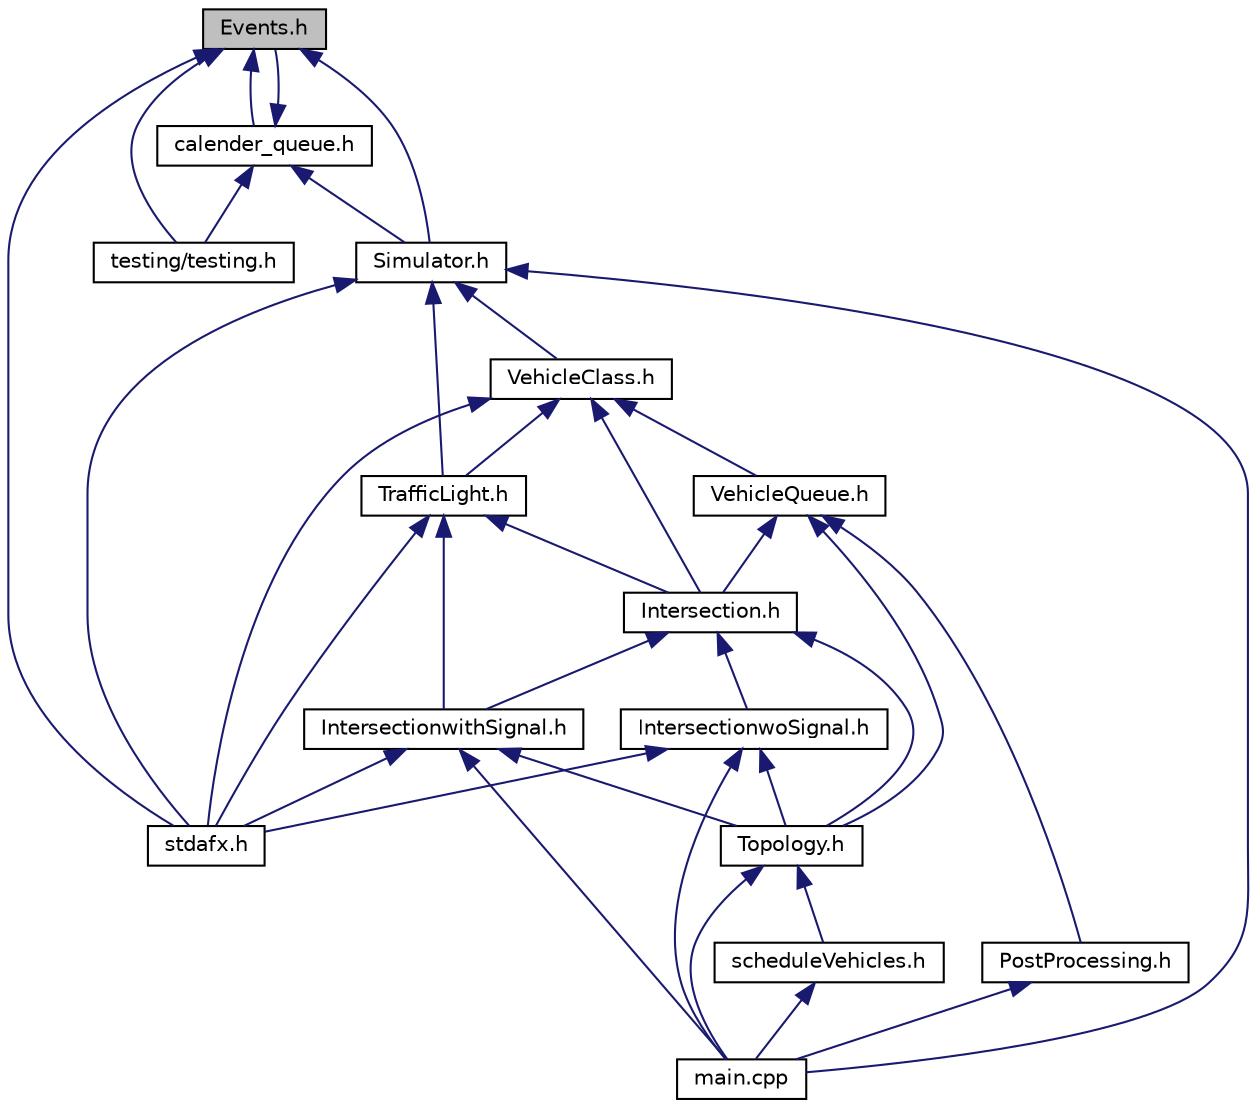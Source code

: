 digraph "Events.h"
{
  edge [fontname="Helvetica",fontsize="10",labelfontname="Helvetica",labelfontsize="10"];
  node [fontname="Helvetica",fontsize="10",shape=record];
  Node1 [label="Events.h",height=0.2,width=0.4,color="black", fillcolor="grey75", style="filled" fontcolor="black"];
  Node1 -> Node2 [dir="back",color="midnightblue",fontsize="10",style="solid"];
  Node2 [label="calender_queue.h",height=0.2,width=0.4,color="black", fillcolor="white", style="filled",URL="$calender__queue_8h.html",tooltip="declartion of the class calender queue"];
  Node2 -> Node1 [dir="back",color="midnightblue",fontsize="10",style="solid"];
  Node2 -> Node3 [dir="back",color="midnightblue",fontsize="10",style="solid"];
  Node3 [label="Simulator.h",height=0.2,width=0.4,color="black", fillcolor="white", style="filled",URL="$_simulator_8h.html"];
  Node3 -> Node4 [dir="back",color="midnightblue",fontsize="10",style="solid"];
  Node4 [label="VehicleClass.h",height=0.2,width=0.4,color="black", fillcolor="white", style="filled",URL="$_vehicle_class_8h.html"];
  Node4 -> Node5 [dir="back",color="midnightblue",fontsize="10",style="solid"];
  Node5 [label="TrafficLight.h",height=0.2,width=0.4,color="black", fillcolor="white", style="filled",URL="$_traffic_light_8h.html",tooltip="description of functionality of traffic light"];
  Node5 -> Node6 [dir="back",color="midnightblue",fontsize="10",style="solid"];
  Node6 [label="Intersection.h",height=0.2,width=0.4,color="black", fillcolor="white", style="filled",URL="$_intersection_8h.html"];
  Node6 -> Node7 [dir="back",color="midnightblue",fontsize="10",style="solid"];
  Node7 [label="IntersectionwithSignal.h",height=0.2,width=0.4,color="black", fillcolor="white", style="filled",URL="$_intersectionwith_signal_8h.html"];
  Node7 -> Node8 [dir="back",color="midnightblue",fontsize="10",style="solid"];
  Node8 [label="main.cpp",height=0.2,width=0.4,color="black", fillcolor="white", style="filled",URL="$main_8cpp.html"];
  Node7 -> Node9 [dir="back",color="midnightblue",fontsize="10",style="solid"];
  Node9 [label="Topology.h",height=0.2,width=0.4,color="black", fillcolor="white", style="filled",URL="$_topology_8h.html"];
  Node9 -> Node8 [dir="back",color="midnightblue",fontsize="10",style="solid"];
  Node9 -> Node10 [dir="back",color="midnightblue",fontsize="10",style="solid"];
  Node10 [label="scheduleVehicles.h",height=0.2,width=0.4,color="black", fillcolor="white", style="filled",URL="$schedule_vehicles_8h.html"];
  Node10 -> Node8 [dir="back",color="midnightblue",fontsize="10",style="solid"];
  Node7 -> Node11 [dir="back",color="midnightblue",fontsize="10",style="solid"];
  Node11 [label="stdafx.h",height=0.2,width=0.4,color="black", fillcolor="white", style="filled",URL="$stdafx_8h_source.html"];
  Node6 -> Node12 [dir="back",color="midnightblue",fontsize="10",style="solid"];
  Node12 [label="IntersectionwoSignal.h",height=0.2,width=0.4,color="black", fillcolor="white", style="filled",URL="$_intersectionwo_signal_8h.html"];
  Node12 -> Node8 [dir="back",color="midnightblue",fontsize="10",style="solid"];
  Node12 -> Node9 [dir="back",color="midnightblue",fontsize="10",style="solid"];
  Node12 -> Node11 [dir="back",color="midnightblue",fontsize="10",style="solid"];
  Node6 -> Node9 [dir="back",color="midnightblue",fontsize="10",style="solid"];
  Node5 -> Node7 [dir="back",color="midnightblue",fontsize="10",style="solid"];
  Node5 -> Node11 [dir="back",color="midnightblue",fontsize="10",style="solid"];
  Node4 -> Node6 [dir="back",color="midnightblue",fontsize="10",style="solid"];
  Node4 -> Node13 [dir="back",color="midnightblue",fontsize="10",style="solid"];
  Node13 [label="VehicleQueue.h",height=0.2,width=0.4,color="black", fillcolor="white", style="filled",URL="$_vehicle_queue_8h_source.html"];
  Node13 -> Node6 [dir="back",color="midnightblue",fontsize="10",style="solid"];
  Node13 -> Node9 [dir="back",color="midnightblue",fontsize="10",style="solid"];
  Node13 -> Node14 [dir="back",color="midnightblue",fontsize="10",style="solid"];
  Node14 [label="PostProcessing.h",height=0.2,width=0.4,color="black", fillcolor="white", style="filled",URL="$_post_processing_8h.html"];
  Node14 -> Node8 [dir="back",color="midnightblue",fontsize="10",style="solid"];
  Node4 -> Node11 [dir="back",color="midnightblue",fontsize="10",style="solid"];
  Node3 -> Node5 [dir="back",color="midnightblue",fontsize="10",style="solid"];
  Node3 -> Node8 [dir="back",color="midnightblue",fontsize="10",style="solid"];
  Node3 -> Node11 [dir="back",color="midnightblue",fontsize="10",style="solid"];
  Node2 -> Node15 [dir="back",color="midnightblue",fontsize="10",style="solid"];
  Node15 [label="testing/testing.h",height=0.2,width=0.4,color="black", fillcolor="white", style="filled",URL="$testing_8h_source.html"];
  Node1 -> Node3 [dir="back",color="midnightblue",fontsize="10",style="solid"];
  Node1 -> Node11 [dir="back",color="midnightblue",fontsize="10",style="solid"];
  Node1 -> Node15 [dir="back",color="midnightblue",fontsize="10",style="solid"];
}
